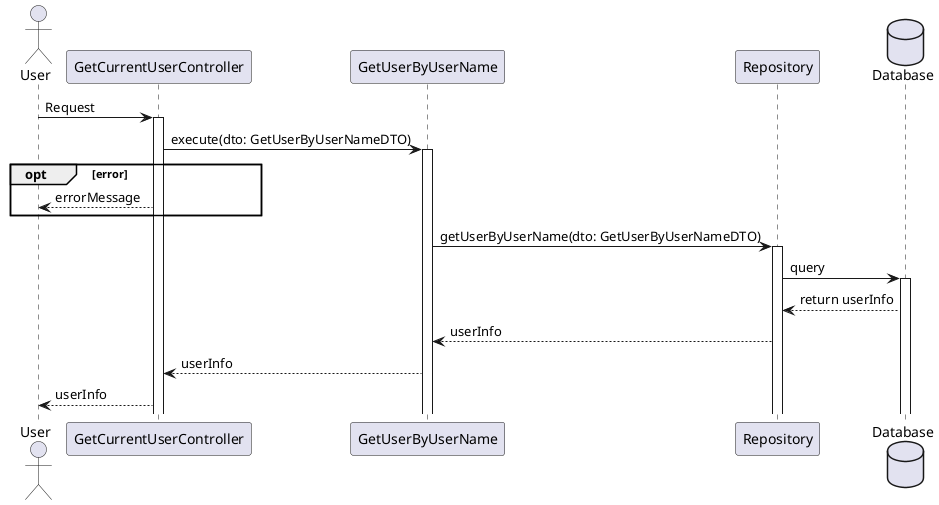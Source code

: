@startuml

actor User
participant GetCurrentUserController
participant GetUserByUserName
participant Repository
database Database

User -> GetCurrentUserController: Request
activate GetCurrentUserController

GetCurrentUserController -> GetUserByUserName: execute(dto: GetUserByUserNameDTO)
activate GetUserByUserName

opt error
GetCurrentUserController --> User: errorMessage
end

GetUserByUserName -> Repository: getUserByUserName(dto: GetUserByUserNameDTO)
activate Repository

Repository -> Database: query
activate Database

Database --> Repository: return userInfo

Repository --> GetUserByUserName: userInfo

GetUserByUserName --> GetCurrentUserController: userInfo

GetCurrentUserController --> User: userInfo

@enduml